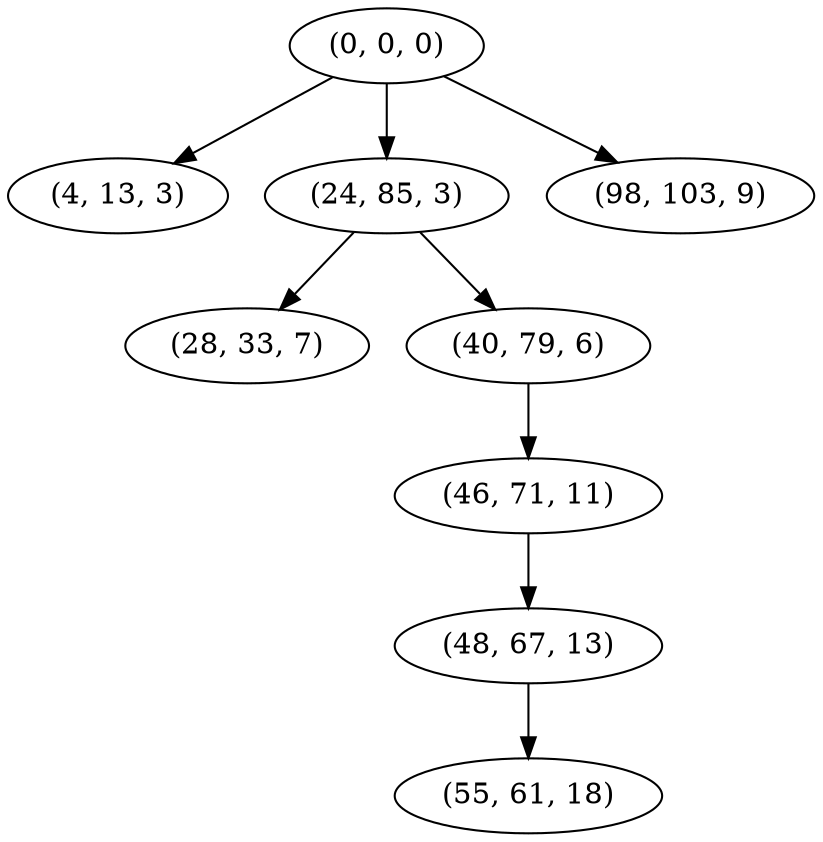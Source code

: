 digraph tree {
    "(0, 0, 0)";
    "(4, 13, 3)";
    "(24, 85, 3)";
    "(28, 33, 7)";
    "(40, 79, 6)";
    "(46, 71, 11)";
    "(48, 67, 13)";
    "(55, 61, 18)";
    "(98, 103, 9)";
    "(0, 0, 0)" -> "(4, 13, 3)";
    "(0, 0, 0)" -> "(24, 85, 3)";
    "(0, 0, 0)" -> "(98, 103, 9)";
    "(24, 85, 3)" -> "(28, 33, 7)";
    "(24, 85, 3)" -> "(40, 79, 6)";
    "(40, 79, 6)" -> "(46, 71, 11)";
    "(46, 71, 11)" -> "(48, 67, 13)";
    "(48, 67, 13)" -> "(55, 61, 18)";
}
